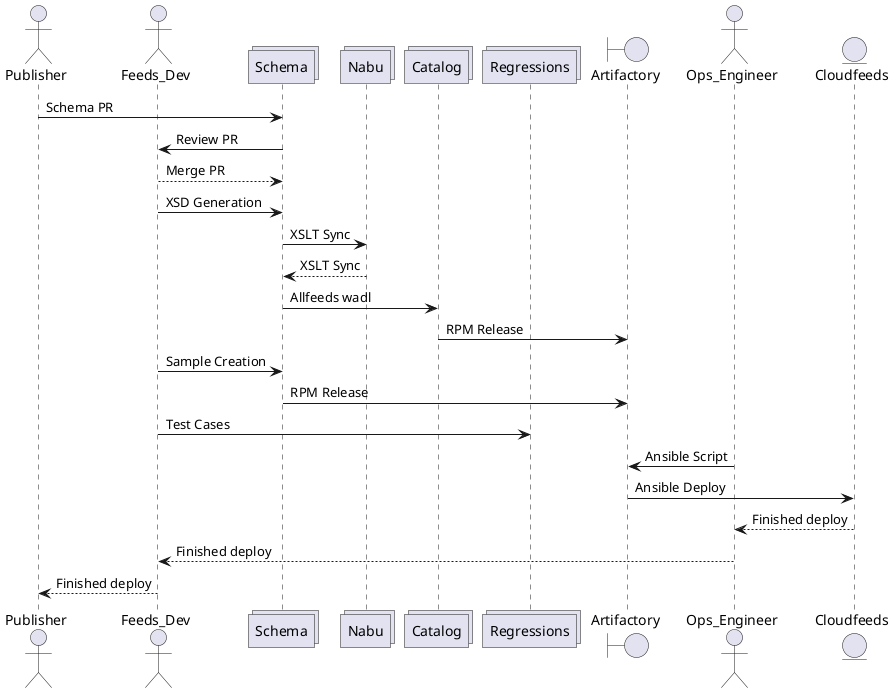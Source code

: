 @startuml

actor Publisher
actor Feeds_Dev
collections Schema
collections Nabu
collections Catalog
collections Regressions
boundary Artifactory
actor Ops_Engineer
entity Cloudfeeds

Publisher -> Schema: Schema PR
Schema -> Feeds_Dev: Review PR
Feeds_Dev --> Schema: Merge PR
Feeds_Dev -> Schema: XSD Generation
Schema -> Nabu: XSLT Sync
Nabu --> Schema: XSLT Sync
Schema -> Catalog: Allfeeds wadl
Catalog -> Artifactory: RPM Release
Feeds_Dev -> Schema: Sample Creation
Schema -> Artifactory: RPM Release
Feeds_Dev -> Regressions: Test Cases

Ops_Engineer -> Artifactory: Ansible Script
Artifactory -> Cloudfeeds: Ansible Deploy
Cloudfeeds --> Ops_Engineer: Finished deploy
Ops_Engineer --> Feeds_Dev: Finished deploy
Feeds_Dev --> Publisher: Finished deploy

@enduml
